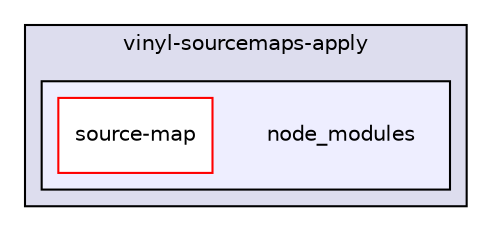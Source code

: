 digraph "gulp-src/node_modules/gulp-uglify/node_modules/vinyl-sourcemaps-apply/node_modules" {
  compound=true
  node [ fontsize="10", fontname="Helvetica"];
  edge [ labelfontsize="10", labelfontname="Helvetica"];
  subgraph clusterdir_53ab7d54f73f65774ea3165fade057f1 {
    graph [ bgcolor="#ddddee", pencolor="black", label="vinyl-sourcemaps-apply" fontname="Helvetica", fontsize="10", URL="dir_53ab7d54f73f65774ea3165fade057f1.html"]
  subgraph clusterdir_755ba957dfe2e17f7d210315b43db986 {
    graph [ bgcolor="#eeeeff", pencolor="black", label="" URL="dir_755ba957dfe2e17f7d210315b43db986.html"];
    dir_755ba957dfe2e17f7d210315b43db986 [shape=plaintext label="node_modules"];
    dir_c3ded15aa1019a4af1e6cfcb93bd8792 [shape=box label="source-map" color="red" fillcolor="white" style="filled" URL="dir_c3ded15aa1019a4af1e6cfcb93bd8792.html"];
  }
  }
}

